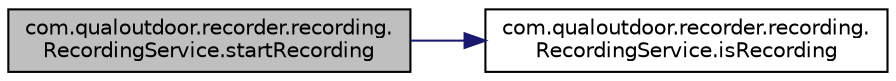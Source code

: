 digraph "com.qualoutdoor.recorder.recording.RecordingService.startRecording"
{
  edge [fontname="Helvetica",fontsize="10",labelfontname="Helvetica",labelfontsize="10"];
  node [fontname="Helvetica",fontsize="10",shape=record];
  rankdir="LR";
  Node1 [label="com.qualoutdoor.recorder.recording.\lRecordingService.startRecording",height=0.2,width=0.4,color="black", fillcolor="grey75", style="filled" fontcolor="black"];
  Node1 -> Node2 [color="midnightblue",fontsize="10",style="solid"];
  Node2 [label="com.qualoutdoor.recorder.recording.\lRecordingService.isRecording",height=0.2,width=0.4,color="black", fillcolor="white", style="filled",URL="$classcom_1_1qualoutdoor_1_1recorder_1_1recording_1_1RecordingService.html#a97c5a5525e4f024ed981f8a4167c0c8f"];
}
